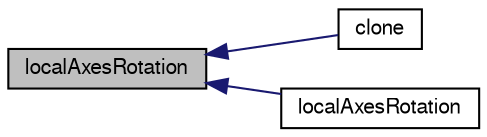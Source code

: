 digraph "localAxesRotation"
{
  bgcolor="transparent";
  edge [fontname="FreeSans",fontsize="10",labelfontname="FreeSans",labelfontsize="10"];
  node [fontname="FreeSans",fontsize="10",shape=record];
  rankdir="LR";
  Node315 [label="localAxesRotation",height=0.2,width=0.4,color="black", fillcolor="grey75", style="filled", fontcolor="black"];
  Node315 -> Node316 [dir="back",color="midnightblue",fontsize="10",style="solid",fontname="FreeSans"];
  Node316 [label="clone",height=0.2,width=0.4,color="black",URL="$a25002.html#acf94f5a3e4fcae7ce8b688e2393fed43",tooltip="Return clone. "];
  Node315 -> Node317 [dir="back",color="midnightblue",fontsize="10",style="solid",fontname="FreeSans"];
  Node317 [label="localAxesRotation",height=0.2,width=0.4,color="black",URL="$a25002.html#a85f444e90ea6e9a34e102d8e115c2247",tooltip="Construct from components for all cells. "];
}
